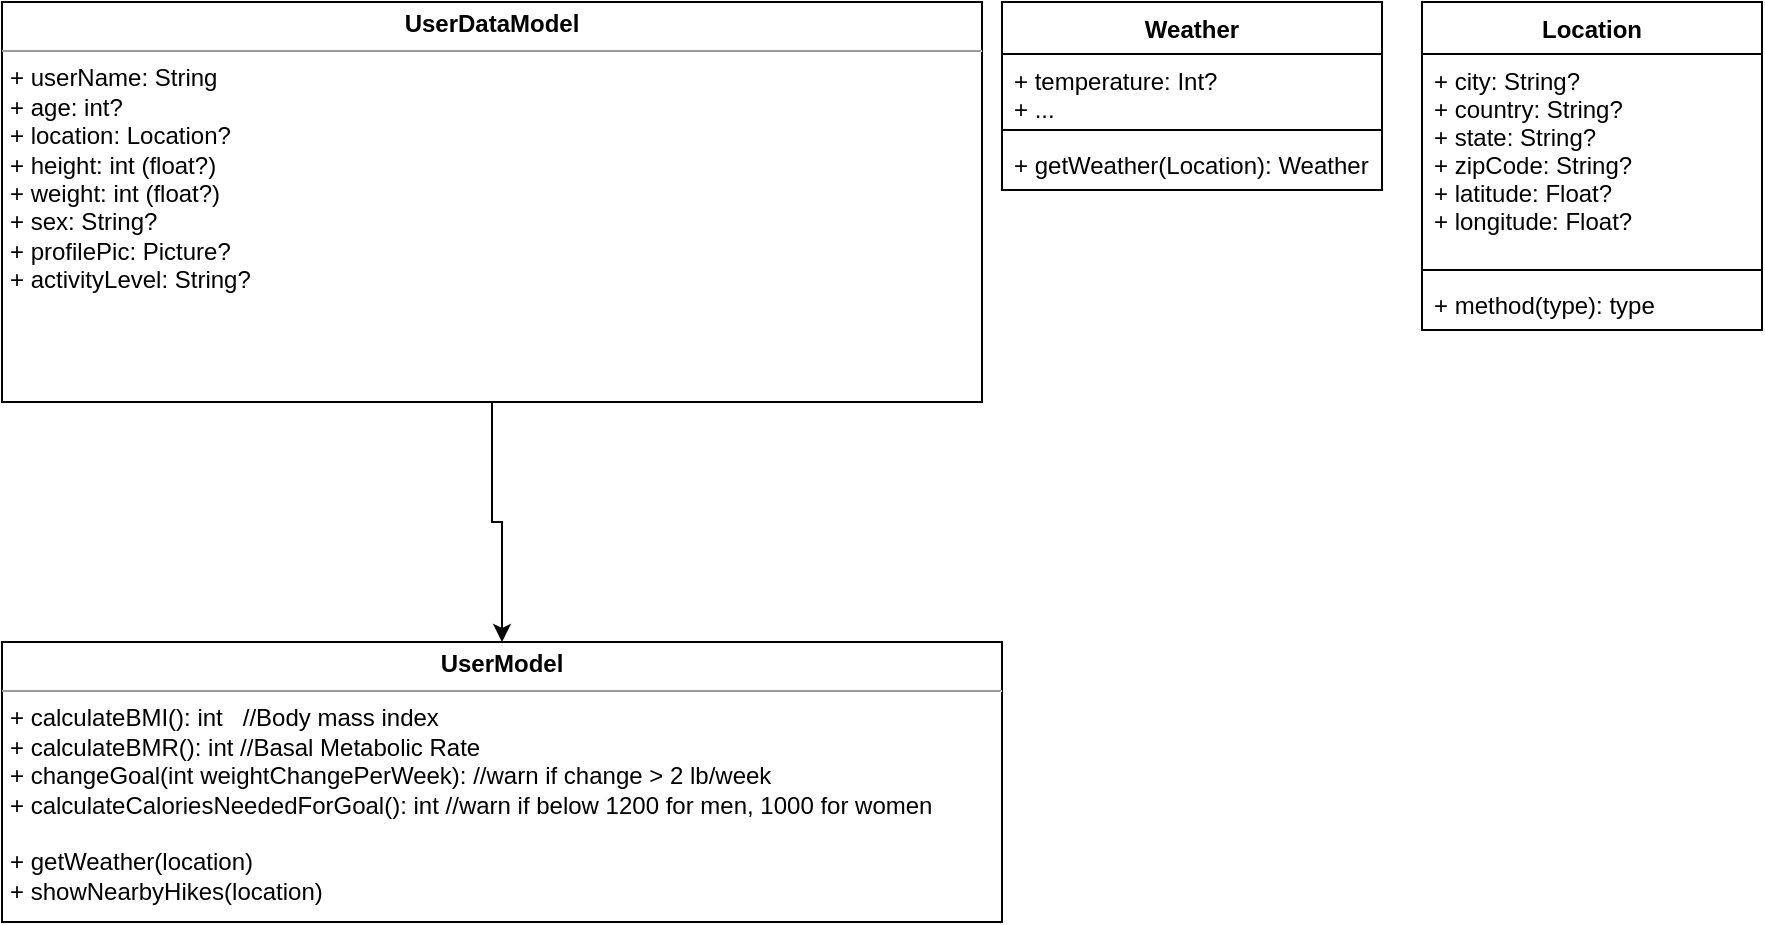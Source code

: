 <mxfile version="13.6.2" type="device"><diagram id="1cZjEg6DXysJplwQPbBC" name="Page-1"><mxGraphModel dx="946" dy="612" grid="1" gridSize="10" guides="1" tooltips="1" connect="1" arrows="1" fold="1" page="1" pageScale="1" pageWidth="1169" pageHeight="827" math="0" shadow="0"><root><mxCell id="0"/><mxCell id="1" parent="0"/><mxCell id="nT7wJt8Zx3f6JMFJM2ii-21" style="edgeStyle=orthogonalEdgeStyle;rounded=0;orthogonalLoop=1;jettySize=auto;html=1;exitX=0.5;exitY=1;exitDx=0;exitDy=0;entryX=0.5;entryY=0;entryDx=0;entryDy=0;" parent="1" source="nT7wJt8Zx3f6JMFJM2ii-1" target="nT7wJt8Zx3f6JMFJM2ii-19" edge="1"><mxGeometry relative="1" as="geometry"/></mxCell><mxCell id="nT7wJt8Zx3f6JMFJM2ii-1" value="&lt;p style=&quot;margin: 0px ; margin-top: 4px ; text-align: center&quot;&gt;&lt;b&gt;UserDataModel&lt;/b&gt;&lt;/p&gt;&lt;hr size=&quot;1&quot;&gt;&lt;p style=&quot;margin: 0px ; margin-left: 4px&quot;&gt;+ userName: String&lt;/p&gt;&lt;p style=&quot;margin: 0px ; margin-left: 4px&quot;&gt;+ age: int?&lt;/p&gt;&lt;p style=&quot;margin: 0px ; margin-left: 4px&quot;&gt;+ location: Location?&lt;/p&gt;&lt;p style=&quot;margin: 0px ; margin-left: 4px&quot;&gt;+ height: int (float?)&lt;/p&gt;&lt;p style=&quot;margin: 0px ; margin-left: 4px&quot;&gt;+ weight: int (float?)&lt;/p&gt;&lt;p style=&quot;margin: 0px ; margin-left: 4px&quot;&gt;+ sex: String?&lt;/p&gt;&lt;p style=&quot;margin: 0px ; margin-left: 4px&quot;&gt;+ profilePic: Picture?&lt;/p&gt;&lt;p style=&quot;margin: 0px ; margin-left: 4px&quot;&gt;+ activityLevel: String?&lt;/p&gt;&lt;p style=&quot;margin: 0px ; margin-left: 4px&quot;&gt;&lt;br&gt;&lt;/p&gt;&lt;p style=&quot;margin: 0px ; margin-left: 4px&quot;&gt;&lt;br&gt;&lt;/p&gt;" style="verticalAlign=top;align=left;overflow=fill;fontSize=12;fontFamily=Helvetica;html=1;" parent="1" vertex="1"><mxGeometry x="40" y="40" width="490" height="200" as="geometry"/></mxCell><mxCell id="nT7wJt8Zx3f6JMFJM2ii-19" value="&lt;p style=&quot;margin: 0px ; margin-top: 4px ; text-align: center&quot;&gt;&lt;b&gt;UserModel&lt;/b&gt;&lt;/p&gt;&lt;hr size=&quot;1&quot;&gt;&lt;p style=&quot;margin: 0px ; margin-left: 4px&quot;&gt;+ calculateBMI(): int&amp;nbsp; &amp;nbsp;//Body mass index&lt;/p&gt;&lt;p style=&quot;margin: 0px ; margin-left: 4px&quot;&gt;+ calculateBMR(): int //Basal Metabolic Rate&lt;/p&gt;&lt;p style=&quot;margin: 0px ; margin-left: 4px&quot;&gt;+ changeGoal(int weightChangePerWeek): //warn if change &amp;gt; 2 lb/week&lt;/p&gt;&lt;p style=&quot;margin: 0px ; margin-left: 4px&quot;&gt;+ calculateCaloriesNeededForGoal(): int //warn if below 1200 for men, 1000 for women&lt;/p&gt;&lt;p style=&quot;margin: 0px ; margin-left: 4px&quot;&gt;&lt;br&gt;&lt;/p&gt;&lt;p style=&quot;margin: 0px ; margin-left: 4px&quot;&gt;+ getWeather(location)&lt;/p&gt;&lt;p style=&quot;margin: 0px ; margin-left: 4px&quot;&gt;+ showNearbyHikes(location)&lt;/p&gt;&lt;p style=&quot;margin: 0px ; margin-left: 4px&quot;&gt;&lt;br&gt;&lt;/p&gt;" style="verticalAlign=top;align=left;overflow=fill;fontSize=12;fontFamily=Helvetica;html=1;" parent="1" vertex="1"><mxGeometry x="40" y="360" width="500" height="140" as="geometry"/></mxCell><mxCell id="1KylA9_HLu-eFx_0VKW5-5" value="Location" style="swimlane;fontStyle=1;align=center;verticalAlign=top;childLayout=stackLayout;horizontal=1;startSize=26;horizontalStack=0;resizeParent=1;resizeParentMax=0;resizeLast=0;collapsible=1;marginBottom=0;" vertex="1" parent="1"><mxGeometry x="750" y="40" width="170" height="164" as="geometry"/></mxCell><mxCell id="1KylA9_HLu-eFx_0VKW5-6" value="+ city: String?&#10;+ country: String?&#10;+ state: String?&#10;+ zipCode: String?&#10;+ latitude: Float?&#10;+ longitude: Float?" style="text;strokeColor=none;fillColor=none;align=left;verticalAlign=top;spacingLeft=4;spacingRight=4;overflow=hidden;rotatable=0;points=[[0,0.5],[1,0.5]];portConstraint=eastwest;" vertex="1" parent="1KylA9_HLu-eFx_0VKW5-5"><mxGeometry y="26" width="170" height="104" as="geometry"/></mxCell><mxCell id="1KylA9_HLu-eFx_0VKW5-7" value="" style="line;strokeWidth=1;fillColor=none;align=left;verticalAlign=middle;spacingTop=-1;spacingLeft=3;spacingRight=3;rotatable=0;labelPosition=right;points=[];portConstraint=eastwest;" vertex="1" parent="1KylA9_HLu-eFx_0VKW5-5"><mxGeometry y="130" width="170" height="8" as="geometry"/></mxCell><mxCell id="1KylA9_HLu-eFx_0VKW5-8" value="+ method(type): type" style="text;strokeColor=none;fillColor=none;align=left;verticalAlign=top;spacingLeft=4;spacingRight=4;overflow=hidden;rotatable=0;points=[[0,0.5],[1,0.5]];portConstraint=eastwest;" vertex="1" parent="1KylA9_HLu-eFx_0VKW5-5"><mxGeometry y="138" width="170" height="26" as="geometry"/></mxCell><mxCell id="1KylA9_HLu-eFx_0VKW5-1" value="Weather" style="swimlane;fontStyle=1;align=center;verticalAlign=top;childLayout=stackLayout;horizontal=1;startSize=26;horizontalStack=0;resizeParent=1;resizeParentMax=0;resizeLast=0;collapsible=1;marginBottom=0;" vertex="1" parent="1"><mxGeometry x="540" y="40" width="190" height="94" as="geometry"/></mxCell><mxCell id="1KylA9_HLu-eFx_0VKW5-2" value="+ temperature: Int?&#10;+ ..." style="text;strokeColor=none;fillColor=none;align=left;verticalAlign=top;spacingLeft=4;spacingRight=4;overflow=hidden;rotatable=0;points=[[0,0.5],[1,0.5]];portConstraint=eastwest;" vertex="1" parent="1KylA9_HLu-eFx_0VKW5-1"><mxGeometry y="26" width="190" height="34" as="geometry"/></mxCell><mxCell id="1KylA9_HLu-eFx_0VKW5-3" value="" style="line;strokeWidth=1;fillColor=none;align=left;verticalAlign=middle;spacingTop=-1;spacingLeft=3;spacingRight=3;rotatable=0;labelPosition=right;points=[];portConstraint=eastwest;" vertex="1" parent="1KylA9_HLu-eFx_0VKW5-1"><mxGeometry y="60" width="190" height="8" as="geometry"/></mxCell><mxCell id="1KylA9_HLu-eFx_0VKW5-4" value="+ getWeather(Location): Weather" style="text;strokeColor=none;fillColor=none;align=left;verticalAlign=top;spacingLeft=4;spacingRight=4;overflow=hidden;rotatable=0;points=[[0,0.5],[1,0.5]];portConstraint=eastwest;" vertex="1" parent="1KylA9_HLu-eFx_0VKW5-1"><mxGeometry y="68" width="190" height="26" as="geometry"/></mxCell></root></mxGraphModel></diagram></mxfile>